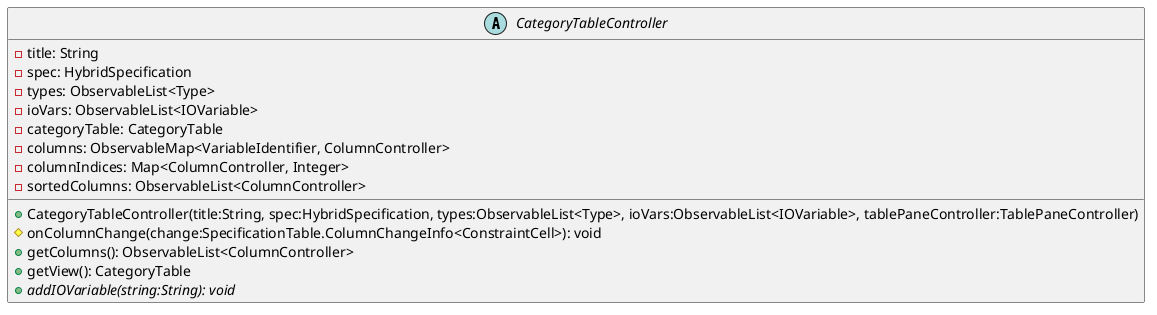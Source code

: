 @startuml

    abstract class CategoryTableController {
        -title: String
        -spec: HybridSpecification
        -types: ObservableList<Type>
        -ioVars: ObservableList<IOVariable>
        -categoryTable: CategoryTable
        -columns: ObservableMap<VariableIdentifier, ColumnController>
        -columnIndices: Map<ColumnController, Integer>
        -sortedColumns: ObservableList<ColumnController>
        +CategoryTableController(title:String, spec:HybridSpecification, types:ObservableList<Type>, ioVars:ObservableList<IOVariable>, tablePaneController:TablePaneController)
        #onColumnChange(change:SpecificationTable.ColumnChangeInfo<ConstraintCell>): void
        +getColumns(): ObservableList<ColumnController>
        +getView(): CategoryTable
        {abstract} +addIOVariable(string:String): void
    }

@enduml
